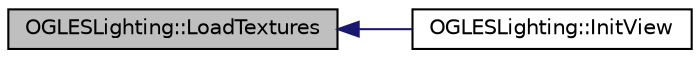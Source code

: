 digraph "OGLESLighting::LoadTextures"
{
  edge [fontname="Helvetica",fontsize="10",labelfontname="Helvetica",labelfontsize="10"];
  node [fontname="Helvetica",fontsize="10",shape=record];
  rankdir="LR";
  Node1 [label="OGLESLighting::LoadTextures",height=0.2,width=0.4,color="black", fillcolor="grey75", style="filled", fontcolor="black"];
  Node1 -> Node2 [dir="back",color="midnightblue",fontsize="10",style="solid",fontname="Helvetica"];
  Node2 [label="OGLESLighting::InitView",height=0.2,width=0.4,color="black", fillcolor="white", style="filled",URL="$class_o_g_l_e_s_lighting.html#ac764f285084851acf77f7d692456cfdb",tooltip="Initialise the view. "];
}
